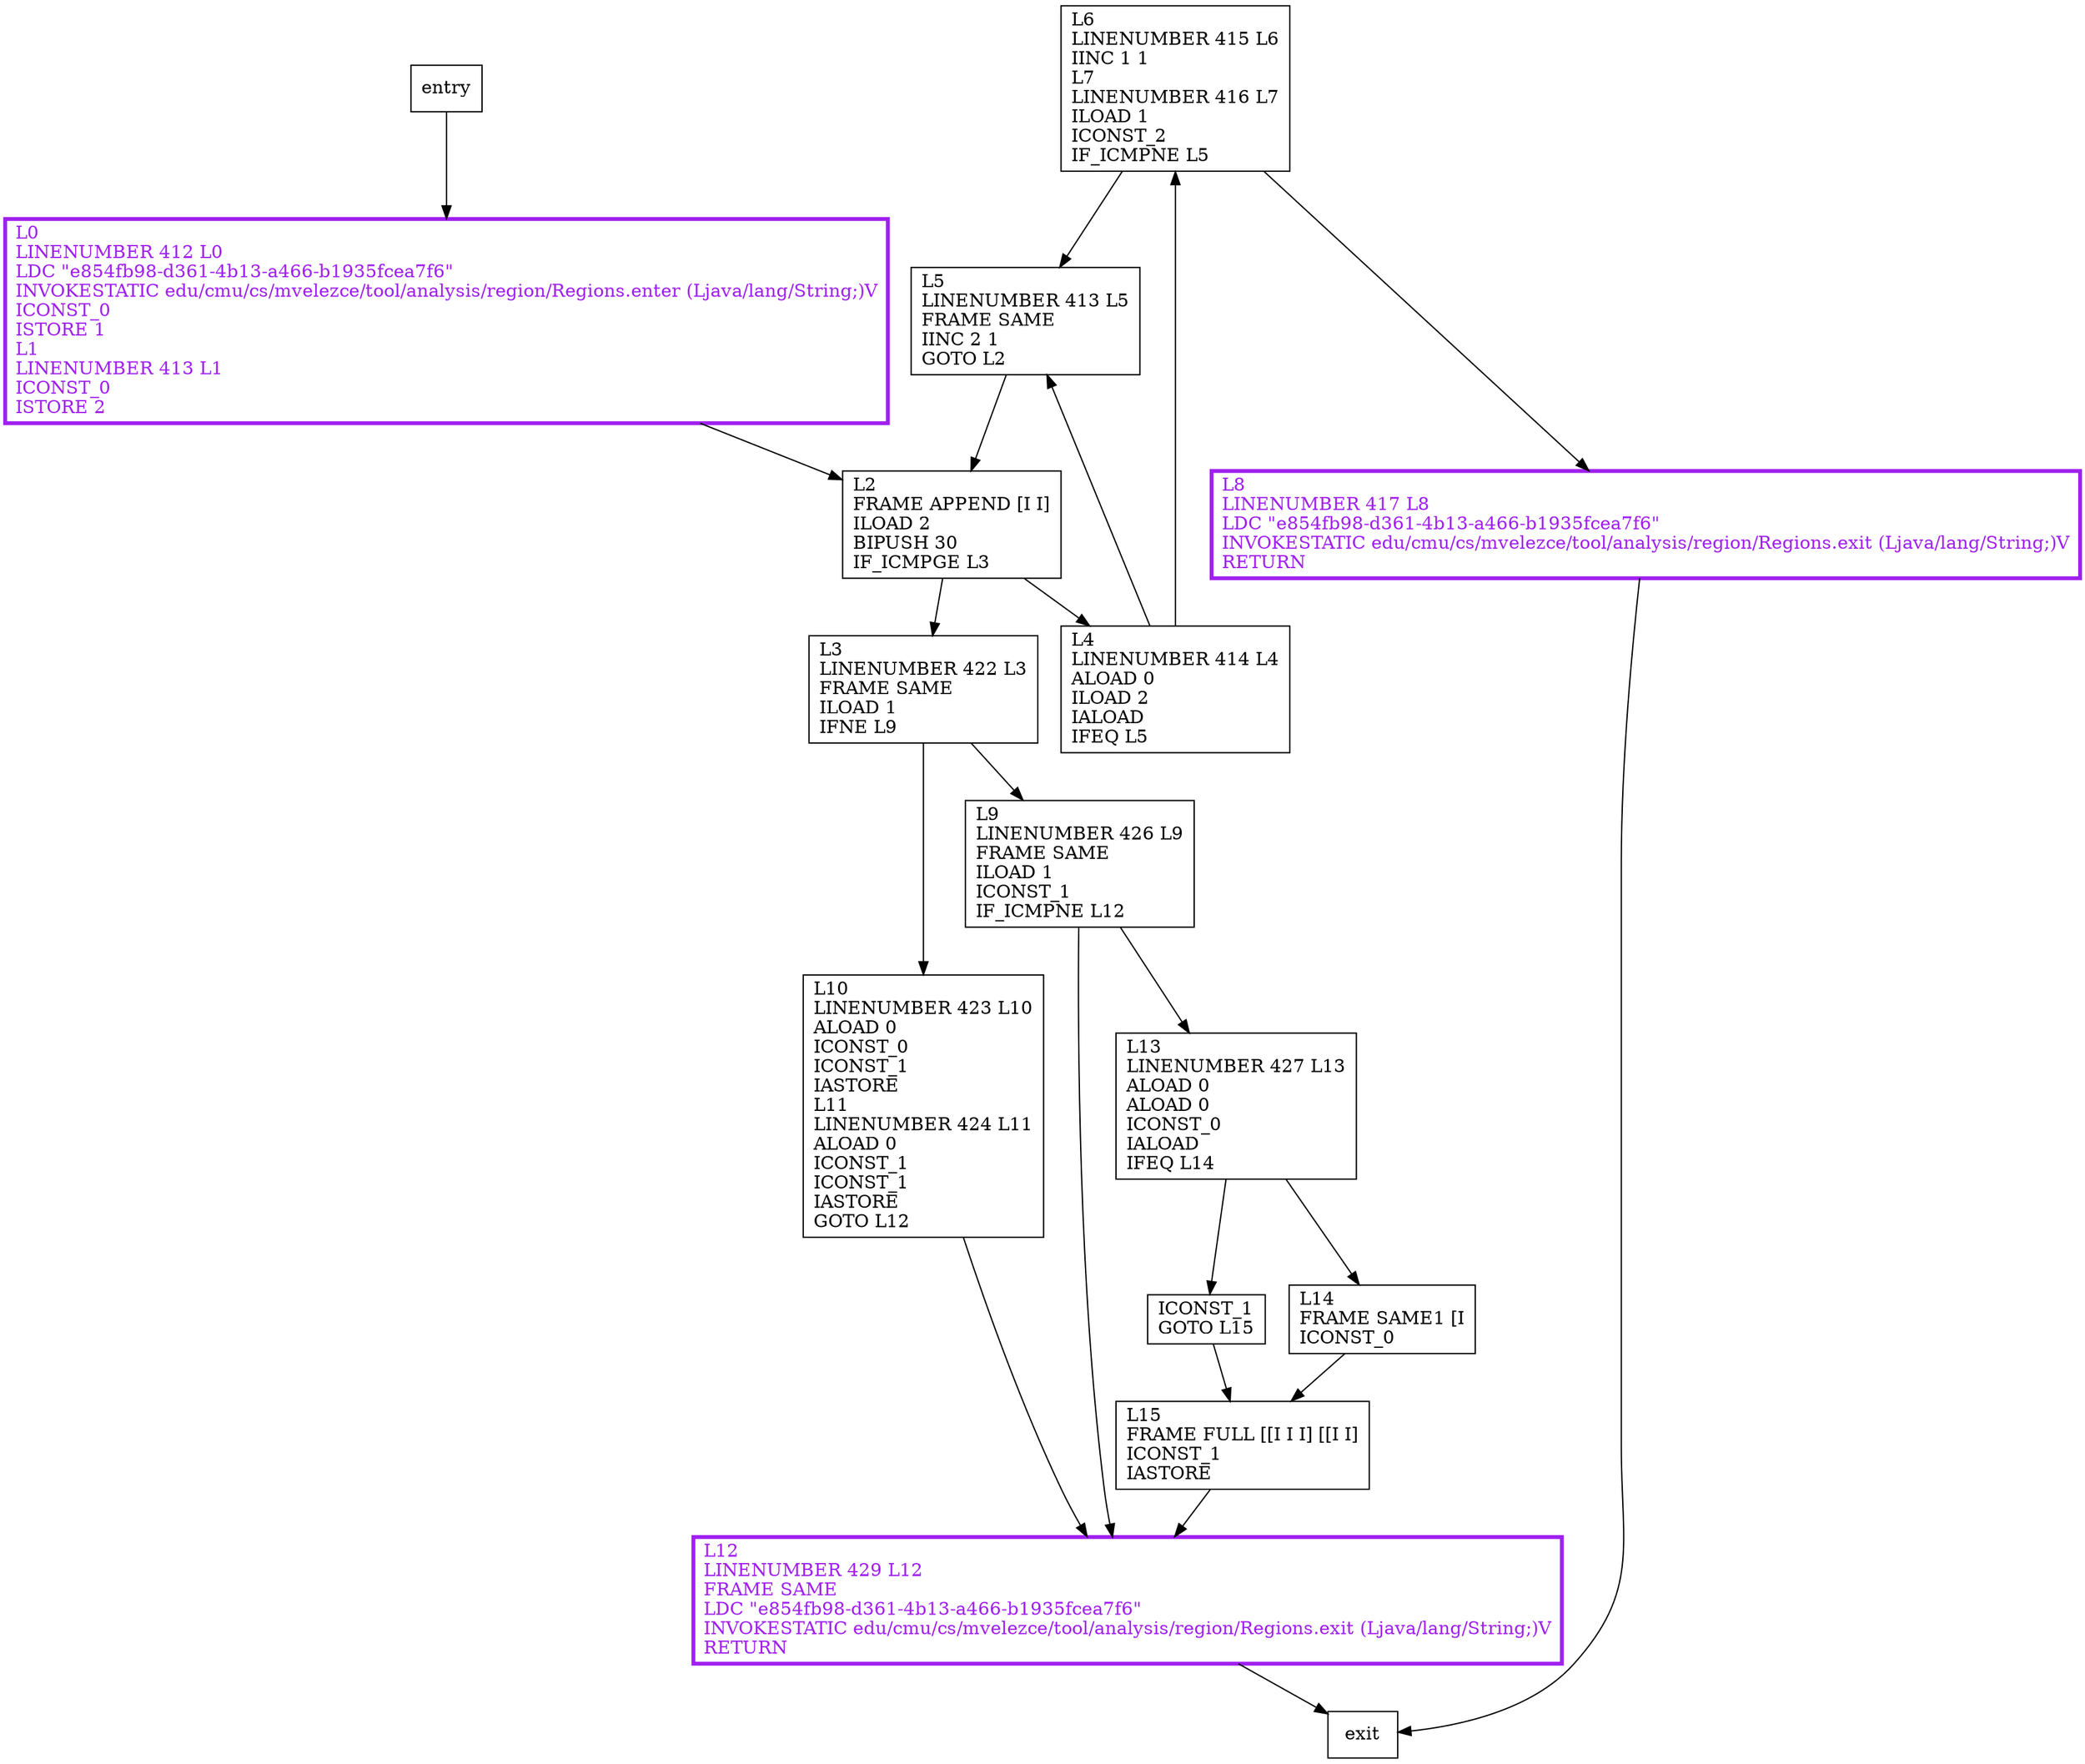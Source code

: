 digraph patchDistanceCodesForBuggyDecoders {
node [shape=record];
408813896 [label="ICONST_1\lGOTO L15\l"];
1830165071 [label="L4\lLINENUMBER 414 L4\lALOAD 0\lILOAD 2\lIALOAD\lIFEQ L5\l"];
546043383 [label="L10\lLINENUMBER 423 L10\lALOAD 0\lICONST_0\lICONST_1\lIASTORE\lL11\lLINENUMBER 424 L11\lALOAD 0\lICONST_1\lICONST_1\lIASTORE\lGOTO L12\l"];
1142173591 [label="L12\lLINENUMBER 429 L12\lFRAME SAME\lLDC \"e854fb98-d361-4b13-a466-b1935fcea7f6\"\lINVOKESTATIC edu/cmu/cs/mvelezce/tool/analysis/region/Regions.exit (Ljava/lang/String;)V\lRETURN\l"];
1297119848 [label="L5\lLINENUMBER 413 L5\lFRAME SAME\lIINC 2 1\lGOTO L2\l"];
1728410642 [label="L14\lFRAME SAME1 [I\lICONST_0\l"];
1758561620 [label="L8\lLINENUMBER 417 L8\lLDC \"e854fb98-d361-4b13-a466-b1935fcea7f6\"\lINVOKESTATIC edu/cmu/cs/mvelezce/tool/analysis/region/Regions.exit (Ljava/lang/String;)V\lRETURN\l"];
2111040835 [label="L15\lFRAME FULL [[I I I] [[I I]\lICONST_1\lIASTORE\l"];
217279121 [label="L0\lLINENUMBER 412 L0\lLDC \"e854fb98-d361-4b13-a466-b1935fcea7f6\"\lINVOKESTATIC edu/cmu/cs/mvelezce/tool/analysis/region/Regions.enter (Ljava/lang/String;)V\lICONST_0\lISTORE 1\lL1\lLINENUMBER 413 L1\lICONST_0\lISTORE 2\l"];
1516254897 [label="L6\lLINENUMBER 415 L6\lIINC 1 1\lL7\lLINENUMBER 416 L7\lILOAD 1\lICONST_2\lIF_ICMPNE L5\l"];
811285072 [label="L13\lLINENUMBER 427 L13\lALOAD 0\lALOAD 0\lICONST_0\lIALOAD\lIFEQ L14\l"];
2072347016 [label="L9\lLINENUMBER 426 L9\lFRAME SAME\lILOAD 1\lICONST_1\lIF_ICMPNE L12\l"];
1264532354 [label="L3\lLINENUMBER 422 L3\lFRAME SAME\lILOAD 1\lIFNE L9\l"];
902315619 [label="L2\lFRAME APPEND [I I]\lILOAD 2\lBIPUSH 30\lIF_ICMPGE L3\l"];
entry;
exit;
408813896 -> 2111040835;
1830165071 -> 1297119848;
1830165071 -> 1516254897;
546043383 -> 1142173591;
1142173591 -> exit;
entry -> 217279121;
1297119848 -> 902315619;
1728410642 -> 2111040835;
1758561620 -> exit;
2111040835 -> 1142173591;
217279121 -> 902315619;
1516254897 -> 1297119848;
1516254897 -> 1758561620;
811285072 -> 1728410642;
811285072 -> 408813896;
2072347016 -> 1142173591;
2072347016 -> 811285072;
1264532354 -> 546043383;
1264532354 -> 2072347016;
902315619 -> 1830165071;
902315619 -> 1264532354;
1758561620[fontcolor="purple", penwidth=3, color="purple"];
217279121[fontcolor="purple", penwidth=3, color="purple"];
1142173591[fontcolor="purple", penwidth=3, color="purple"];
}

